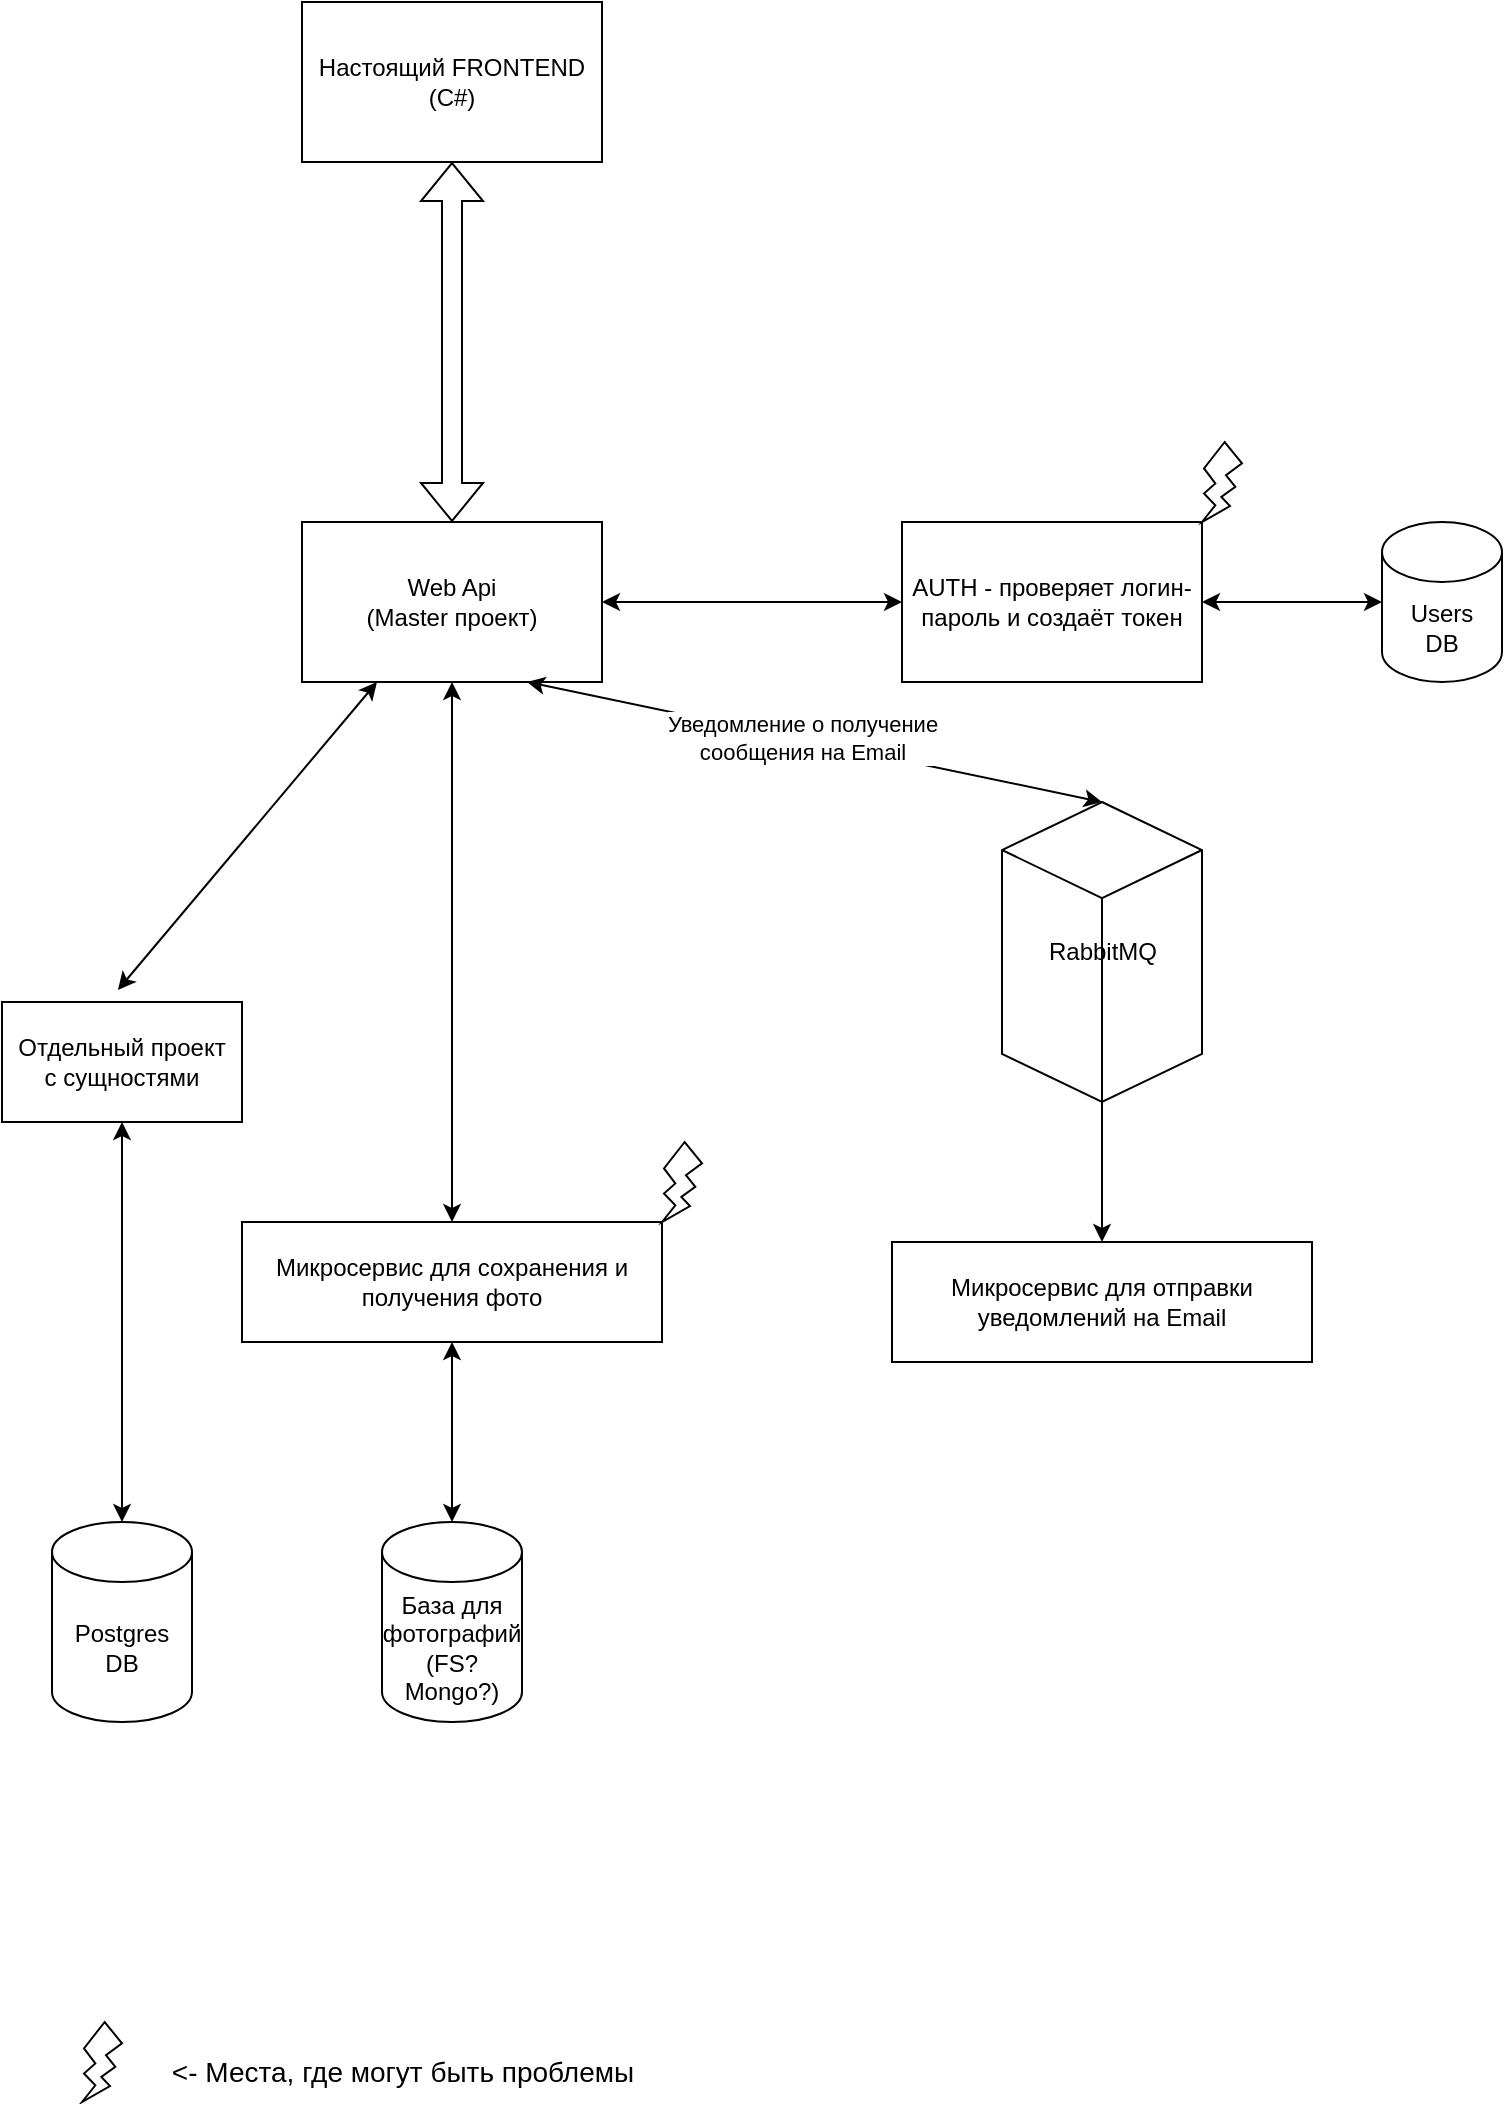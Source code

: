 <mxfile version="22.0.8" type="google">
  <diagram name="Страница — 1" id="yttpUFe8_QlSD13hLt8Z">
    <mxGraphModel grid="1" page="1" gridSize="10" guides="1" tooltips="1" connect="1" arrows="1" fold="1" pageScale="1" pageWidth="827" pageHeight="1169" math="0" shadow="0">
      <root>
        <mxCell id="0" />
        <mxCell id="1" parent="0" />
        <mxCell id="n2-t5b00rmg5Ne2baVO9-1" value="Web Api &lt;br&gt;(Master проект)" style="rounded=0;whiteSpace=wrap;html=1;" vertex="1" parent="1">
          <mxGeometry x="160" y="320" width="150" height="80" as="geometry" />
        </mxCell>
        <mxCell id="n2-t5b00rmg5Ne2baVO9-4" value="Настоящий FRONTEND&lt;br&gt;(C#)" style="rounded=0;whiteSpace=wrap;html=1;" vertex="1" parent="1">
          <mxGeometry x="160" y="60" width="150" height="80" as="geometry" />
        </mxCell>
        <mxCell id="n2-t5b00rmg5Ne2baVO9-6" value="" style="shape=flexArrow;endArrow=classic;startArrow=classic;html=1;rounded=0;entryX=0.5;entryY=1;entryDx=0;entryDy=0;exitX=0.5;exitY=0;exitDx=0;exitDy=0;" edge="1" parent="1" source="n2-t5b00rmg5Ne2baVO9-1" target="n2-t5b00rmg5Ne2baVO9-4">
          <mxGeometry width="100" height="100" relative="1" as="geometry">
            <mxPoint x="150" y="270" as="sourcePoint" />
            <mxPoint x="460" y="530" as="targetPoint" />
          </mxGeometry>
        </mxCell>
        <mxCell id="n2-t5b00rmg5Ne2baVO9-9" value="AUTH - проверяет логин-пароль и создаёт токен" style="rounded=0;whiteSpace=wrap;html=1;" vertex="1" parent="1">
          <mxGeometry x="460" y="320" width="150" height="80" as="geometry" />
        </mxCell>
        <mxCell id="n2-t5b00rmg5Ne2baVO9-13" value="Postgres &lt;br&gt;DB" style="shape=cylinder3;whiteSpace=wrap;html=1;boundedLbl=1;backgroundOutline=1;size=15;" vertex="1" parent="1">
          <mxGeometry x="35" y="820" width="70" height="100" as="geometry" />
        </mxCell>
        <mxCell id="n2-t5b00rmg5Ne2baVO9-15" value="База для фотографий&lt;br&gt;(FS? Mongo?)" style="shape=cylinder3;whiteSpace=wrap;html=1;boundedLbl=1;backgroundOutline=1;size=15;" vertex="1" parent="1">
          <mxGeometry x="200" y="820" width="70" height="100" as="geometry" />
        </mxCell>
        <mxCell id="n2-t5b00rmg5Ne2baVO9-16" value="RabbitMQ" style="html=1;shape=mxgraph.basic.isocube;isoAngle=15;" vertex="1" parent="1">
          <mxGeometry x="510" y="460" width="100" height="150" as="geometry" />
        </mxCell>
        <mxCell id="RkwVhvhH-W5zjOVblDfp-5" value="Микросервис для сохранения и &lt;br&gt;получения фото" style="rounded=0;whiteSpace=wrap;html=1;" vertex="1" parent="1">
          <mxGeometry x="130" y="670" width="210" height="60" as="geometry" />
        </mxCell>
        <mxCell id="RkwVhvhH-W5zjOVblDfp-8" value="" style="endArrow=classic;startArrow=classic;html=1;rounded=0;exitX=0.5;exitY=0;exitDx=0;exitDy=0;exitPerimeter=0;entryX=0.5;entryY=1;entryDx=0;entryDy=0;" edge="1" parent="1" source="n2-t5b00rmg5Ne2baVO9-15" target="RkwVhvhH-W5zjOVblDfp-5">
          <mxGeometry width="50" height="50" relative="1" as="geometry">
            <mxPoint x="120" y="770" as="sourcePoint" />
            <mxPoint x="170" y="720" as="targetPoint" />
          </mxGeometry>
        </mxCell>
        <mxCell id="RkwVhvhH-W5zjOVblDfp-9" value="" style="endArrow=classic;startArrow=classic;html=1;rounded=0;entryX=0.5;entryY=1;entryDx=0;entryDy=0;exitX=0.5;exitY=0;exitDx=0;exitDy=0;" edge="1" parent="1" source="RkwVhvhH-W5zjOVblDfp-5" target="n2-t5b00rmg5Ne2baVO9-1">
          <mxGeometry width="50" height="50" relative="1" as="geometry">
            <mxPoint x="120" y="590" as="sourcePoint" />
            <mxPoint x="170" y="540" as="targetPoint" />
          </mxGeometry>
        </mxCell>
        <mxCell id="RkwVhvhH-W5zjOVblDfp-10" value="" style="endArrow=classic;startArrow=classic;html=1;rounded=0;exitX=0.5;exitY=0;exitDx=0;exitDy=0;exitPerimeter=0;entryX=0.75;entryY=1;entryDx=0;entryDy=0;" edge="1" parent="1" source="n2-t5b00rmg5Ne2baVO9-16" target="n2-t5b00rmg5Ne2baVO9-1">
          <mxGeometry width="50" height="50" relative="1" as="geometry">
            <mxPoint x="330" y="630" as="sourcePoint" />
            <mxPoint x="380" y="580" as="targetPoint" />
          </mxGeometry>
        </mxCell>
        <mxCell id="RkwVhvhH-W5zjOVblDfp-11" value="Уведомление о получение&lt;br&gt;сообщения на Email" style="edgeLabel;html=1;align=center;verticalAlign=middle;resizable=0;points=[];" connectable="0" vertex="1" parent="RkwVhvhH-W5zjOVblDfp-10">
          <mxGeometry x="0.044" y="-1" relative="1" as="geometry">
            <mxPoint as="offset" />
          </mxGeometry>
        </mxCell>
        <mxCell id="RkwVhvhH-W5zjOVblDfp-12" value="Микросервис для отправки&lt;br&gt;уведомлений на Email" style="rounded=0;whiteSpace=wrap;html=1;" vertex="1" parent="1">
          <mxGeometry x="455" y="680" width="210" height="60" as="geometry" />
        </mxCell>
        <mxCell id="RkwVhvhH-W5zjOVblDfp-13" value="" style="endArrow=classic;html=1;rounded=0;exitX=0.5;exitY=1;exitDx=0;exitDy=0;exitPerimeter=0;entryX=0.5;entryY=0;entryDx=0;entryDy=0;" edge="1" parent="1" source="n2-t5b00rmg5Ne2baVO9-16" target="RkwVhvhH-W5zjOVblDfp-12">
          <mxGeometry width="50" height="50" relative="1" as="geometry">
            <mxPoint x="330" y="800" as="sourcePoint" />
            <mxPoint x="380" y="750" as="targetPoint" />
          </mxGeometry>
        </mxCell>
        <mxCell id="RkwVhvhH-W5zjOVblDfp-15" value="" style="endArrow=classic;startArrow=classic;html=1;rounded=0;exitX=0.5;exitY=0;exitDx=0;exitDy=0;exitPerimeter=0;entryX=0.5;entryY=1;entryDx=0;entryDy=0;" edge="1" parent="1" source="n2-t5b00rmg5Ne2baVO9-13" target="RkwVhvhH-W5zjOVblDfp-16">
          <mxGeometry width="50" height="50" relative="1" as="geometry">
            <mxPoint x="60" y="610" as="sourcePoint" />
            <mxPoint x="55" y="660" as="targetPoint" />
          </mxGeometry>
        </mxCell>
        <mxCell id="RkwVhvhH-W5zjOVblDfp-16" value="Отдельный проект&lt;br&gt;с сущностями" style="rounded=0;whiteSpace=wrap;html=1;" vertex="1" parent="1">
          <mxGeometry x="10" y="560" width="120" height="60" as="geometry" />
        </mxCell>
        <mxCell id="RkwVhvhH-W5zjOVblDfp-17" value="" style="endArrow=classic;startArrow=classic;html=1;rounded=0;exitX=0.483;exitY=-0.1;exitDx=0;exitDy=0;exitPerimeter=0;entryX=0.25;entryY=1;entryDx=0;entryDy=0;" edge="1" parent="1" source="RkwVhvhH-W5zjOVblDfp-16" target="n2-t5b00rmg5Ne2baVO9-1">
          <mxGeometry width="50" height="50" relative="1" as="geometry">
            <mxPoint x="60" y="510" as="sourcePoint" />
            <mxPoint x="110" y="460" as="targetPoint" />
          </mxGeometry>
        </mxCell>
        <mxCell id="RkwVhvhH-W5zjOVblDfp-18" value="" style="endArrow=classic;startArrow=classic;html=1;rounded=0;exitX=1;exitY=0.5;exitDx=0;exitDy=0;entryX=0;entryY=0.5;entryDx=0;entryDy=0;" edge="1" parent="1" source="n2-t5b00rmg5Ne2baVO9-1" target="n2-t5b00rmg5Ne2baVO9-9">
          <mxGeometry width="50" height="50" relative="1" as="geometry">
            <mxPoint x="360" y="380" as="sourcePoint" />
            <mxPoint x="410" y="330" as="targetPoint" />
          </mxGeometry>
        </mxCell>
        <mxCell id="RkwVhvhH-W5zjOVblDfp-19" value="Users&lt;br&gt;DB" style="shape=cylinder3;whiteSpace=wrap;html=1;boundedLbl=1;backgroundOutline=1;size=15;" vertex="1" parent="1">
          <mxGeometry x="700" y="320" width="60" height="80" as="geometry" />
        </mxCell>
        <mxCell id="RkwVhvhH-W5zjOVblDfp-20" value="" style="endArrow=classic;startArrow=classic;html=1;rounded=0;exitX=1;exitY=0.5;exitDx=0;exitDy=0;entryX=0;entryY=0.5;entryDx=0;entryDy=0;entryPerimeter=0;" edge="1" parent="1" source="n2-t5b00rmg5Ne2baVO9-9" target="RkwVhvhH-W5zjOVblDfp-19">
          <mxGeometry width="50" height="50" relative="1" as="geometry">
            <mxPoint x="630" y="470" as="sourcePoint" />
            <mxPoint x="680" y="420" as="targetPoint" />
          </mxGeometry>
        </mxCell>
        <mxCell id="RkwVhvhH-W5zjOVblDfp-21" value="" style="verticalLabelPosition=bottom;verticalAlign=top;html=1;shape=mxgraph.basic.flash" vertex="1" parent="1">
          <mxGeometry x="340" y="630" width="20" height="40" as="geometry" />
        </mxCell>
        <mxCell id="RkwVhvhH-W5zjOVblDfp-22" value="" style="verticalLabelPosition=bottom;verticalAlign=top;html=1;shape=mxgraph.basic.flash" vertex="1" parent="1">
          <mxGeometry x="610" y="280" width="20" height="40" as="geometry" />
        </mxCell>
        <mxCell id="RkwVhvhH-W5zjOVblDfp-23" value="" style="verticalLabelPosition=bottom;verticalAlign=top;html=1;shape=mxgraph.basic.flash" vertex="1" parent="1">
          <mxGeometry x="50" y="1070" width="20" height="40" as="geometry" />
        </mxCell>
        <mxCell id="RkwVhvhH-W5zjOVblDfp-24" value="&lt;div&gt;&lt;font style=&quot;font-size: 14px;&quot;&gt;&amp;lt;- Места, где могут быть проблемы&lt;/font&gt;&lt;/div&gt;" style="text;html=1;align=center;verticalAlign=middle;resizable=0;points=[];autosize=1;strokeColor=none;fillColor=none;" vertex="1" parent="1">
          <mxGeometry x="80" y="1080" width="260" height="30" as="geometry" />
        </mxCell>
      </root>
    </mxGraphModel>
  </diagram>
</mxfile>
